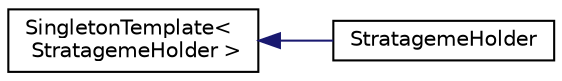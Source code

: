 digraph "Graphical Class Hierarchy"
{
 // LATEX_PDF_SIZE
  edge [fontname="Helvetica",fontsize="10",labelfontname="Helvetica",labelfontsize="10"];
  node [fontname="Helvetica",fontsize="10",shape=record];
  rankdir="LR";
  Node0 [label="SingletonTemplate\<\l StratagemeHolder \>",height=0.2,width=0.4,color="black", fillcolor="white", style="filled",URL="$classSingletonTemplate.html",tooltip=" "];
  Node0 -> Node1 [dir="back",color="midnightblue",fontsize="10",style="solid",fontname="Helvetica"];
  Node1 [label="StratagemeHolder",height=0.2,width=0.4,color="black", fillcolor="white", style="filled",URL="$classStratagemeHolder.html",tooltip="The StratagemeHolder class is responsible for holding and managing a collection of Stratageme objects..."];
}
